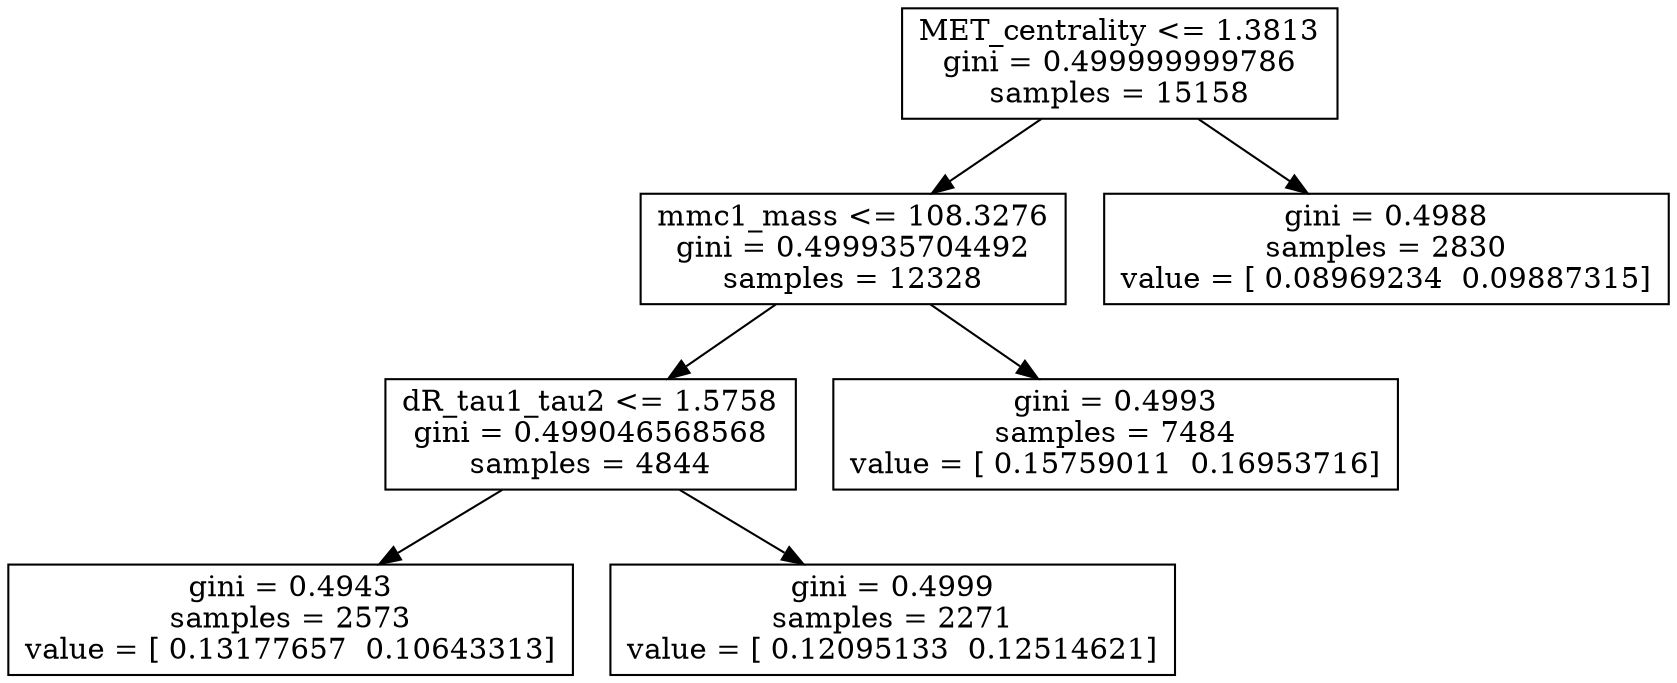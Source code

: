 digraph Tree {
0 [label="MET_centrality <= 1.3813\ngini = 0.499999999786\nsamples = 15158", shape="box"] ;
1 [label="mmc1_mass <= 108.3276\ngini = 0.499935704492\nsamples = 12328", shape="box"] ;
0 -> 1 ;
2 [label="dR_tau1_tau2 <= 1.5758\ngini = 0.499046568568\nsamples = 4844", shape="box"] ;
1 -> 2 ;
3 [label="gini = 0.4943\nsamples = 2573\nvalue = [ 0.13177657  0.10643313]", shape="box"] ;
2 -> 3 ;
4 [label="gini = 0.4999\nsamples = 2271\nvalue = [ 0.12095133  0.12514621]", shape="box"] ;
2 -> 4 ;
5 [label="gini = 0.4993\nsamples = 7484\nvalue = [ 0.15759011  0.16953716]", shape="box"] ;
1 -> 5 ;
6 [label="gini = 0.4988\nsamples = 2830\nvalue = [ 0.08969234  0.09887315]", shape="box"] ;
0 -> 6 ;
}